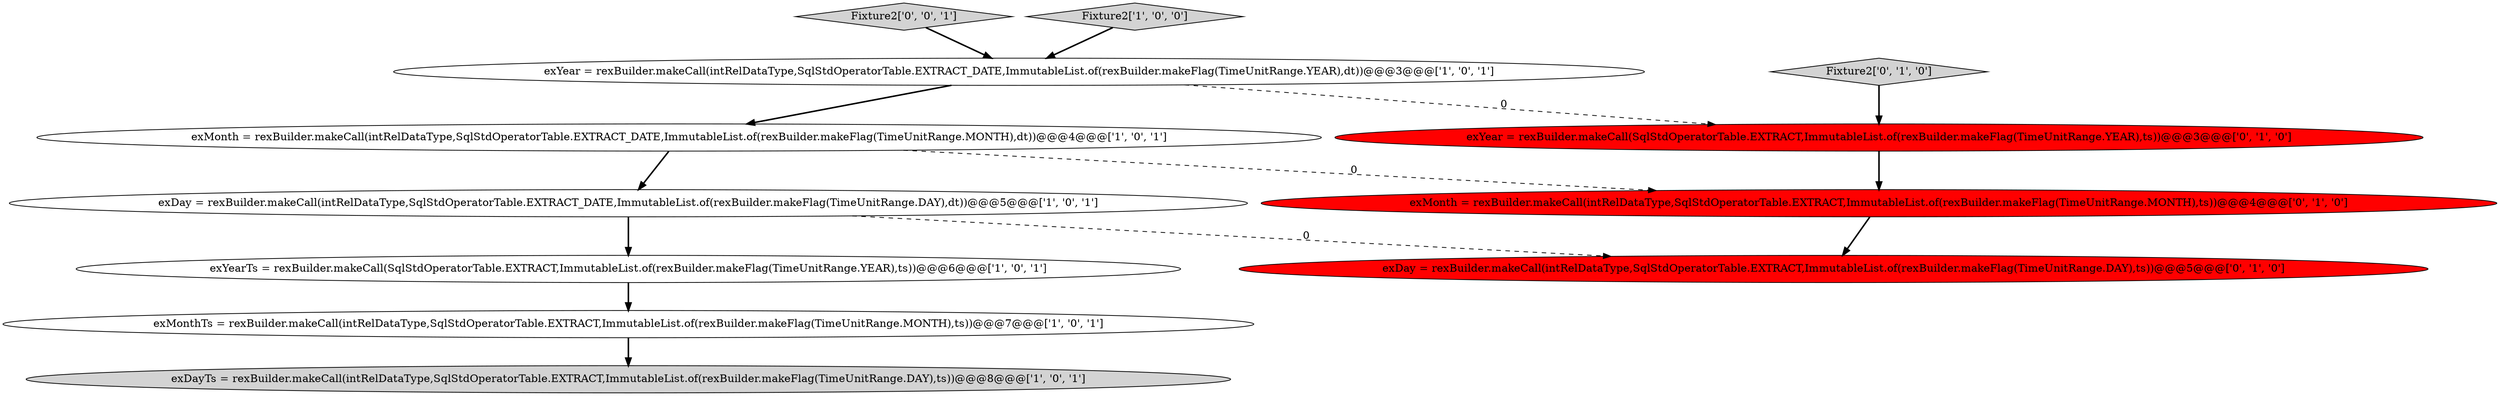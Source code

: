 digraph {
11 [style = filled, label = "Fixture2['0', '0', '1']", fillcolor = lightgray, shape = diamond image = "AAA0AAABBB3BBB"];
0 [style = filled, label = "exDay = rexBuilder.makeCall(intRelDataType,SqlStdOperatorTable.EXTRACT_DATE,ImmutableList.of(rexBuilder.makeFlag(TimeUnitRange.DAY),dt))@@@5@@@['1', '0', '1']", fillcolor = white, shape = ellipse image = "AAA0AAABBB1BBB"];
3 [style = filled, label = "exYear = rexBuilder.makeCall(intRelDataType,SqlStdOperatorTable.EXTRACT_DATE,ImmutableList.of(rexBuilder.makeFlag(TimeUnitRange.YEAR),dt))@@@3@@@['1', '0', '1']", fillcolor = white, shape = ellipse image = "AAA0AAABBB1BBB"];
10 [style = filled, label = "exDay = rexBuilder.makeCall(intRelDataType,SqlStdOperatorTable.EXTRACT,ImmutableList.of(rexBuilder.makeFlag(TimeUnitRange.DAY),ts))@@@5@@@['0', '1', '0']", fillcolor = red, shape = ellipse image = "AAA1AAABBB2BBB"];
1 [style = filled, label = "exYearTs = rexBuilder.makeCall(SqlStdOperatorTable.EXTRACT,ImmutableList.of(rexBuilder.makeFlag(TimeUnitRange.YEAR),ts))@@@6@@@['1', '0', '1']", fillcolor = white, shape = ellipse image = "AAA0AAABBB1BBB"];
2 [style = filled, label = "exDayTs = rexBuilder.makeCall(intRelDataType,SqlStdOperatorTable.EXTRACT,ImmutableList.of(rexBuilder.makeFlag(TimeUnitRange.DAY),ts))@@@8@@@['1', '0', '1']", fillcolor = lightgray, shape = ellipse image = "AAA0AAABBB1BBB"];
6 [style = filled, label = "exMonthTs = rexBuilder.makeCall(intRelDataType,SqlStdOperatorTable.EXTRACT,ImmutableList.of(rexBuilder.makeFlag(TimeUnitRange.MONTH),ts))@@@7@@@['1', '0', '1']", fillcolor = white, shape = ellipse image = "AAA0AAABBB1BBB"];
7 [style = filled, label = "Fixture2['0', '1', '0']", fillcolor = lightgray, shape = diamond image = "AAA0AAABBB2BBB"];
8 [style = filled, label = "exYear = rexBuilder.makeCall(SqlStdOperatorTable.EXTRACT,ImmutableList.of(rexBuilder.makeFlag(TimeUnitRange.YEAR),ts))@@@3@@@['0', '1', '0']", fillcolor = red, shape = ellipse image = "AAA1AAABBB2BBB"];
4 [style = filled, label = "Fixture2['1', '0', '0']", fillcolor = lightgray, shape = diamond image = "AAA0AAABBB1BBB"];
9 [style = filled, label = "exMonth = rexBuilder.makeCall(intRelDataType,SqlStdOperatorTable.EXTRACT,ImmutableList.of(rexBuilder.makeFlag(TimeUnitRange.MONTH),ts))@@@4@@@['0', '1', '0']", fillcolor = red, shape = ellipse image = "AAA1AAABBB2BBB"];
5 [style = filled, label = "exMonth = rexBuilder.makeCall(intRelDataType,SqlStdOperatorTable.EXTRACT_DATE,ImmutableList.of(rexBuilder.makeFlag(TimeUnitRange.MONTH),dt))@@@4@@@['1', '0', '1']", fillcolor = white, shape = ellipse image = "AAA0AAABBB1BBB"];
3->8 [style = dashed, label="0"];
4->3 [style = bold, label=""];
5->9 [style = dashed, label="0"];
3->5 [style = bold, label=""];
1->6 [style = bold, label=""];
9->10 [style = bold, label=""];
5->0 [style = bold, label=""];
7->8 [style = bold, label=""];
11->3 [style = bold, label=""];
0->1 [style = bold, label=""];
0->10 [style = dashed, label="0"];
8->9 [style = bold, label=""];
6->2 [style = bold, label=""];
}
